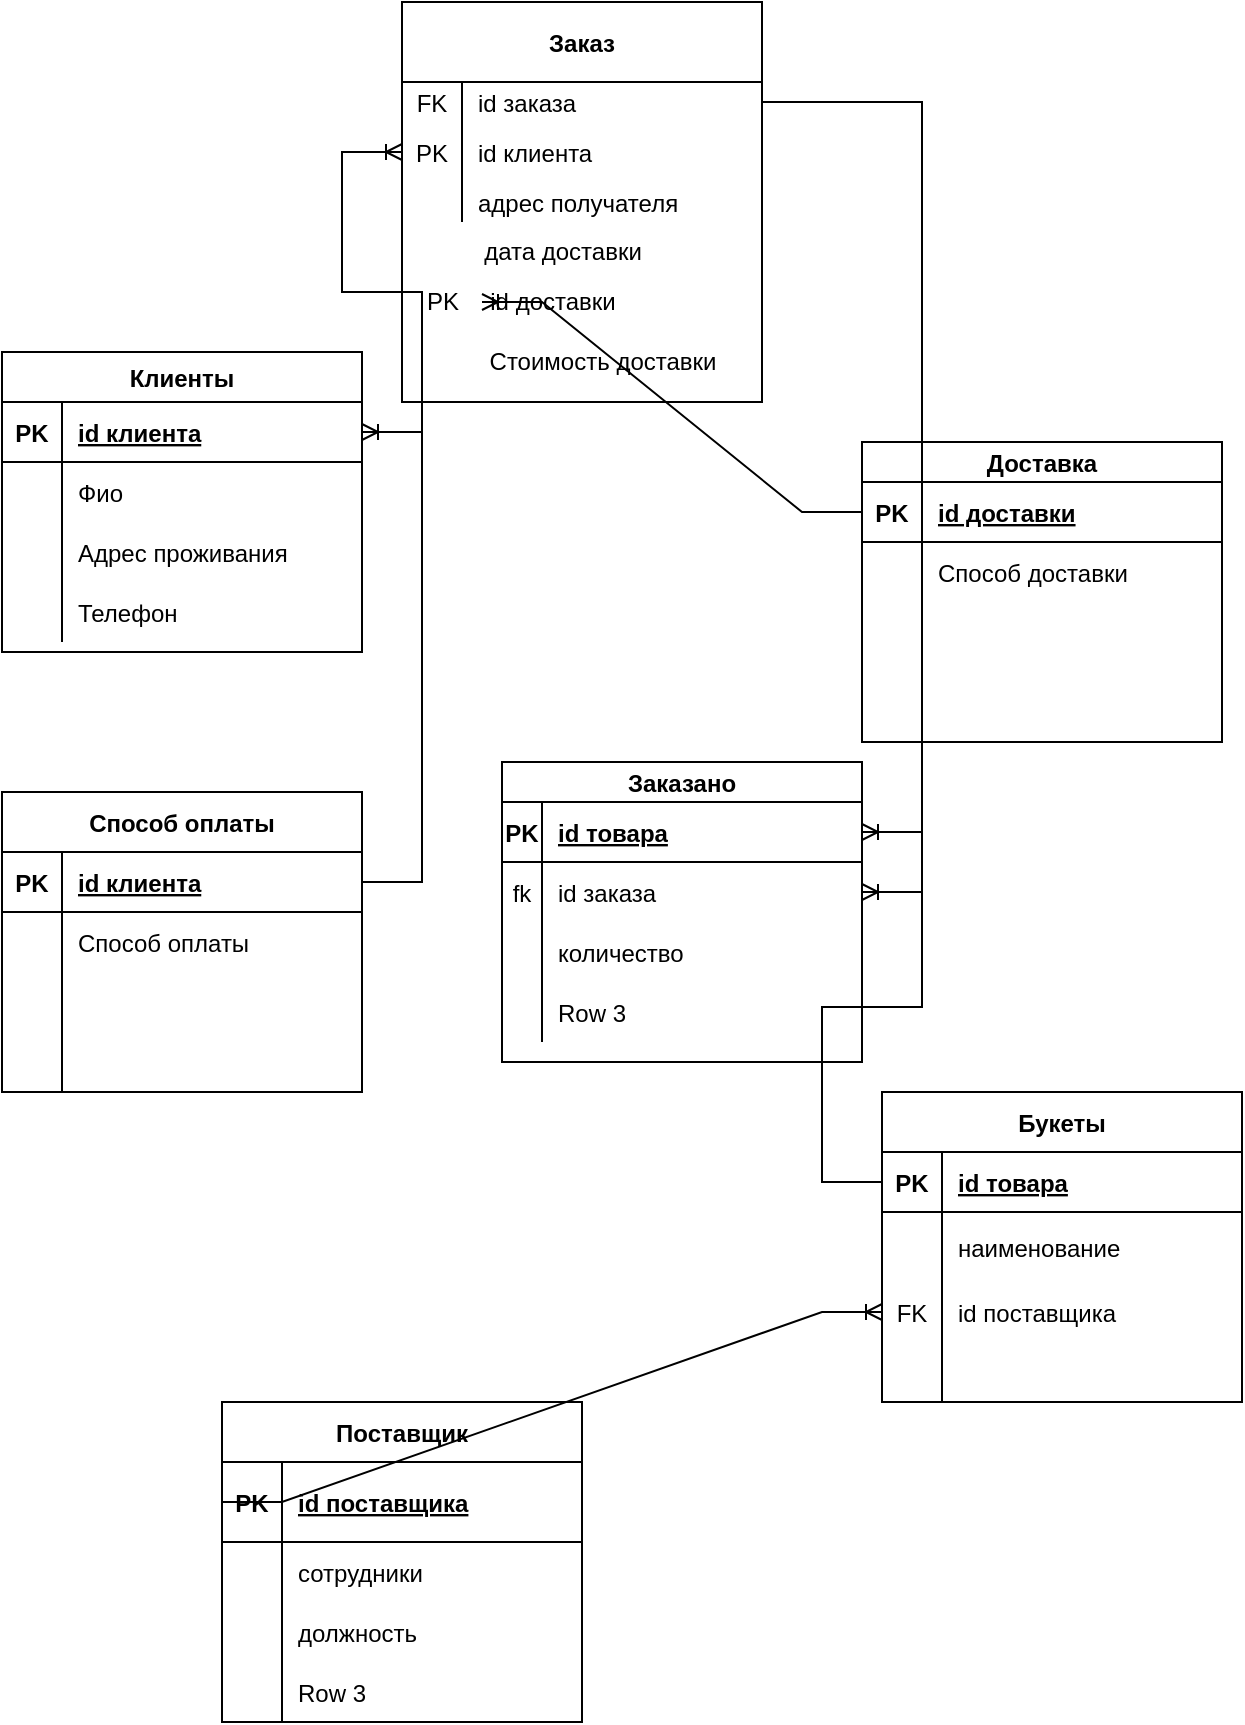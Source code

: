 <mxfile version="20.8.20" type="device"><diagram name="Страница 1" id="drDlPGiV06j4NI6AbKwo"><mxGraphModel dx="836" dy="484" grid="1" gridSize="10" guides="1" tooltips="1" connect="1" arrows="1" fold="1" page="1" pageScale="1" pageWidth="827" pageHeight="1169" math="0" shadow="0"><root><mxCell id="0"/><mxCell id="1" parent="0"/><mxCell id="HKdRThdFXOgXVKZGjs3Q-17" value="Заказ" style="shape=table;startSize=40;container=1;collapsible=1;childLayout=tableLayout;fixedRows=1;rowLines=0;fontStyle=1;align=center;resizeLast=1;" vertex="1" parent="1"><mxGeometry x="260" y="30" width="180" height="200" as="geometry"/></mxCell><mxCell id="HKdRThdFXOgXVKZGjs3Q-21" value="" style="shape=tableRow;horizontal=0;startSize=0;swimlaneHead=0;swimlaneBody=0;fillColor=none;collapsible=0;dropTarget=0;points=[[0,0.5],[1,0.5]];portConstraint=eastwest;top=0;left=0;right=0;bottom=0;" vertex="1" parent="HKdRThdFXOgXVKZGjs3Q-17"><mxGeometry y="40" width="180" height="20" as="geometry"/></mxCell><mxCell id="HKdRThdFXOgXVKZGjs3Q-22" value="FK" style="shape=partialRectangle;connectable=0;fillColor=none;top=0;left=0;bottom=0;right=0;editable=1;overflow=hidden;" vertex="1" parent="HKdRThdFXOgXVKZGjs3Q-21"><mxGeometry width="30" height="20" as="geometry"><mxRectangle width="30" height="20" as="alternateBounds"/></mxGeometry></mxCell><mxCell id="HKdRThdFXOgXVKZGjs3Q-23" value="id заказа" style="shape=partialRectangle;connectable=0;fillColor=none;top=0;left=0;bottom=0;right=0;align=left;spacingLeft=6;overflow=hidden;" vertex="1" parent="HKdRThdFXOgXVKZGjs3Q-21"><mxGeometry x="30" width="150" height="20" as="geometry"><mxRectangle width="150" height="20" as="alternateBounds"/></mxGeometry></mxCell><mxCell id="HKdRThdFXOgXVKZGjs3Q-24" value="" style="shape=tableRow;horizontal=0;startSize=0;swimlaneHead=0;swimlaneBody=0;fillColor=none;collapsible=0;dropTarget=0;points=[[0,0.5],[1,0.5]];portConstraint=eastwest;top=0;left=0;right=0;bottom=0;" vertex="1" parent="HKdRThdFXOgXVKZGjs3Q-17"><mxGeometry y="60" width="180" height="30" as="geometry"/></mxCell><mxCell id="HKdRThdFXOgXVKZGjs3Q-25" value="PK" style="shape=partialRectangle;connectable=0;fillColor=none;top=0;left=0;bottom=0;right=0;editable=1;overflow=hidden;" vertex="1" parent="HKdRThdFXOgXVKZGjs3Q-24"><mxGeometry width="30" height="30" as="geometry"><mxRectangle width="30" height="30" as="alternateBounds"/></mxGeometry></mxCell><mxCell id="HKdRThdFXOgXVKZGjs3Q-26" value="id клиента" style="shape=partialRectangle;connectable=0;fillColor=none;top=0;left=0;bottom=0;right=0;align=left;spacingLeft=6;overflow=hidden;" vertex="1" parent="HKdRThdFXOgXVKZGjs3Q-24"><mxGeometry x="30" width="150" height="30" as="geometry"><mxRectangle width="150" height="30" as="alternateBounds"/></mxGeometry></mxCell><mxCell id="HKdRThdFXOgXVKZGjs3Q-27" value="" style="shape=tableRow;horizontal=0;startSize=0;swimlaneHead=0;swimlaneBody=0;fillColor=none;collapsible=0;dropTarget=0;points=[[0,0.5],[1,0.5]];portConstraint=eastwest;top=0;left=0;right=0;bottom=0;" vertex="1" parent="HKdRThdFXOgXVKZGjs3Q-17"><mxGeometry y="90" width="180" height="20" as="geometry"/></mxCell><mxCell id="HKdRThdFXOgXVKZGjs3Q-28" value="" style="shape=partialRectangle;connectable=0;fillColor=none;top=0;left=0;bottom=0;right=0;editable=1;overflow=hidden;" vertex="1" parent="HKdRThdFXOgXVKZGjs3Q-27"><mxGeometry width="30" height="20" as="geometry"><mxRectangle width="30" height="20" as="alternateBounds"/></mxGeometry></mxCell><mxCell id="HKdRThdFXOgXVKZGjs3Q-29" value="адрес получателя" style="shape=partialRectangle;connectable=0;fillColor=none;top=0;left=0;bottom=0;right=0;align=left;spacingLeft=6;overflow=hidden;" vertex="1" parent="HKdRThdFXOgXVKZGjs3Q-27"><mxGeometry x="30" width="150" height="20" as="geometry"><mxRectangle width="150" height="20" as="alternateBounds"/></mxGeometry></mxCell><mxCell id="HKdRThdFXOgXVKZGjs3Q-59" value="дата доставки" style="text;html=1;align=center;verticalAlign=middle;resizable=0;points=[];autosize=1;strokeColor=none;fillColor=none;" vertex="1" parent="1"><mxGeometry x="290" y="140" width="100" height="30" as="geometry"/></mxCell><mxCell id="HKdRThdFXOgXVKZGjs3Q-60" value="id доставки" style="text;html=1;align=center;verticalAlign=middle;resizable=0;points=[];autosize=1;strokeColor=none;fillColor=none;" vertex="1" parent="1"><mxGeometry x="290" y="165" width="90" height="30" as="geometry"/></mxCell><mxCell id="HKdRThdFXOgXVKZGjs3Q-61" value="Стоимость доставки" style="text;html=1;align=center;verticalAlign=middle;resizable=0;points=[];autosize=1;strokeColor=none;fillColor=none;" vertex="1" parent="1"><mxGeometry x="290" y="195" width="140" height="30" as="geometry"/></mxCell><mxCell id="HKdRThdFXOgXVKZGjs3Q-62" value="Доставка" style="shape=table;startSize=20;container=1;collapsible=1;childLayout=tableLayout;fixedRows=1;rowLines=0;fontStyle=1;align=center;resizeLast=1;" vertex="1" parent="1"><mxGeometry x="490" y="250" width="180" height="150" as="geometry"/></mxCell><mxCell id="HKdRThdFXOgXVKZGjs3Q-63" value="" style="shape=tableRow;horizontal=0;startSize=0;swimlaneHead=0;swimlaneBody=0;fillColor=none;collapsible=0;dropTarget=0;points=[[0,0.5],[1,0.5]];portConstraint=eastwest;top=0;left=0;right=0;bottom=1;" vertex="1" parent="HKdRThdFXOgXVKZGjs3Q-62"><mxGeometry y="20" width="180" height="30" as="geometry"/></mxCell><mxCell id="HKdRThdFXOgXVKZGjs3Q-64" value="PK" style="shape=partialRectangle;connectable=0;fillColor=none;top=0;left=0;bottom=0;right=0;fontStyle=1;overflow=hidden;" vertex="1" parent="HKdRThdFXOgXVKZGjs3Q-63"><mxGeometry width="30" height="30" as="geometry"><mxRectangle width="30" height="30" as="alternateBounds"/></mxGeometry></mxCell><mxCell id="HKdRThdFXOgXVKZGjs3Q-65" value="id доставки" style="shape=partialRectangle;connectable=0;fillColor=none;top=0;left=0;bottom=0;right=0;align=left;spacingLeft=6;fontStyle=5;overflow=hidden;" vertex="1" parent="HKdRThdFXOgXVKZGjs3Q-63"><mxGeometry x="30" width="150" height="30" as="geometry"><mxRectangle width="150" height="30" as="alternateBounds"/></mxGeometry></mxCell><mxCell id="HKdRThdFXOgXVKZGjs3Q-66" value="" style="shape=tableRow;horizontal=0;startSize=0;swimlaneHead=0;swimlaneBody=0;fillColor=none;collapsible=0;dropTarget=0;points=[[0,0.5],[1,0.5]];portConstraint=eastwest;top=0;left=0;right=0;bottom=0;" vertex="1" parent="HKdRThdFXOgXVKZGjs3Q-62"><mxGeometry y="50" width="180" height="30" as="geometry"/></mxCell><mxCell id="HKdRThdFXOgXVKZGjs3Q-67" value="" style="shape=partialRectangle;connectable=0;fillColor=none;top=0;left=0;bottom=0;right=0;editable=1;overflow=hidden;" vertex="1" parent="HKdRThdFXOgXVKZGjs3Q-66"><mxGeometry width="30" height="30" as="geometry"><mxRectangle width="30" height="30" as="alternateBounds"/></mxGeometry></mxCell><mxCell id="HKdRThdFXOgXVKZGjs3Q-68" value="Способ доставки" style="shape=partialRectangle;connectable=0;fillColor=none;top=0;left=0;bottom=0;right=0;align=left;spacingLeft=6;overflow=hidden;" vertex="1" parent="HKdRThdFXOgXVKZGjs3Q-66"><mxGeometry x="30" width="150" height="30" as="geometry"><mxRectangle width="150" height="30" as="alternateBounds"/></mxGeometry></mxCell><mxCell id="HKdRThdFXOgXVKZGjs3Q-69" value="" style="shape=tableRow;horizontal=0;startSize=0;swimlaneHead=0;swimlaneBody=0;fillColor=none;collapsible=0;dropTarget=0;points=[[0,0.5],[1,0.5]];portConstraint=eastwest;top=0;left=0;right=0;bottom=0;" vertex="1" parent="HKdRThdFXOgXVKZGjs3Q-62"><mxGeometry y="80" width="180" height="30" as="geometry"/></mxCell><mxCell id="HKdRThdFXOgXVKZGjs3Q-70" value="" style="shape=partialRectangle;connectable=0;fillColor=none;top=0;left=0;bottom=0;right=0;editable=1;overflow=hidden;" vertex="1" parent="HKdRThdFXOgXVKZGjs3Q-69"><mxGeometry width="30" height="30" as="geometry"><mxRectangle width="30" height="30" as="alternateBounds"/></mxGeometry></mxCell><mxCell id="HKdRThdFXOgXVKZGjs3Q-71" value="" style="shape=partialRectangle;connectable=0;fillColor=none;top=0;left=0;bottom=0;right=0;align=left;spacingLeft=6;overflow=hidden;" vertex="1" parent="HKdRThdFXOgXVKZGjs3Q-69"><mxGeometry x="30" width="150" height="30" as="geometry"><mxRectangle width="150" height="30" as="alternateBounds"/></mxGeometry></mxCell><mxCell id="HKdRThdFXOgXVKZGjs3Q-72" value="" style="shape=tableRow;horizontal=0;startSize=0;swimlaneHead=0;swimlaneBody=0;fillColor=none;collapsible=0;dropTarget=0;points=[[0,0.5],[1,0.5]];portConstraint=eastwest;top=0;left=0;right=0;bottom=0;" vertex="1" parent="HKdRThdFXOgXVKZGjs3Q-62"><mxGeometry y="110" width="180" height="30" as="geometry"/></mxCell><mxCell id="HKdRThdFXOgXVKZGjs3Q-73" value="" style="shape=partialRectangle;connectable=0;fillColor=none;top=0;left=0;bottom=0;right=0;editable=1;overflow=hidden;" vertex="1" parent="HKdRThdFXOgXVKZGjs3Q-72"><mxGeometry width="30" height="30" as="geometry"><mxRectangle width="30" height="30" as="alternateBounds"/></mxGeometry></mxCell><mxCell id="HKdRThdFXOgXVKZGjs3Q-74" value="" style="shape=partialRectangle;connectable=0;fillColor=none;top=0;left=0;bottom=0;right=0;align=left;spacingLeft=6;overflow=hidden;" vertex="1" parent="HKdRThdFXOgXVKZGjs3Q-72"><mxGeometry x="30" width="150" height="30" as="geometry"><mxRectangle width="150" height="30" as="alternateBounds"/></mxGeometry></mxCell><mxCell id="HKdRThdFXOgXVKZGjs3Q-87" value="Клиенты" style="shape=table;startSize=25;container=1;collapsible=1;childLayout=tableLayout;fixedRows=1;rowLines=0;fontStyle=1;align=center;resizeLast=1;" vertex="1" parent="1"><mxGeometry x="60" y="205" width="180" height="150" as="geometry"/></mxCell><mxCell id="HKdRThdFXOgXVKZGjs3Q-88" value="" style="shape=tableRow;horizontal=0;startSize=0;swimlaneHead=0;swimlaneBody=0;fillColor=none;collapsible=0;dropTarget=0;points=[[0,0.5],[1,0.5]];portConstraint=eastwest;top=0;left=0;right=0;bottom=1;" vertex="1" parent="HKdRThdFXOgXVKZGjs3Q-87"><mxGeometry y="25" width="180" height="30" as="geometry"/></mxCell><mxCell id="HKdRThdFXOgXVKZGjs3Q-89" value="PK" style="shape=partialRectangle;connectable=0;fillColor=none;top=0;left=0;bottom=0;right=0;fontStyle=1;overflow=hidden;" vertex="1" parent="HKdRThdFXOgXVKZGjs3Q-88"><mxGeometry width="30" height="30" as="geometry"><mxRectangle width="30" height="30" as="alternateBounds"/></mxGeometry></mxCell><mxCell id="HKdRThdFXOgXVKZGjs3Q-90" value="id клиента" style="shape=partialRectangle;connectable=0;fillColor=none;top=0;left=0;bottom=0;right=0;align=left;spacingLeft=6;fontStyle=5;overflow=hidden;" vertex="1" parent="HKdRThdFXOgXVKZGjs3Q-88"><mxGeometry x="30" width="150" height="30" as="geometry"><mxRectangle width="150" height="30" as="alternateBounds"/></mxGeometry></mxCell><mxCell id="HKdRThdFXOgXVKZGjs3Q-91" value="" style="shape=tableRow;horizontal=0;startSize=0;swimlaneHead=0;swimlaneBody=0;fillColor=none;collapsible=0;dropTarget=0;points=[[0,0.5],[1,0.5]];portConstraint=eastwest;top=0;left=0;right=0;bottom=0;" vertex="1" parent="HKdRThdFXOgXVKZGjs3Q-87"><mxGeometry y="55" width="180" height="30" as="geometry"/></mxCell><mxCell id="HKdRThdFXOgXVKZGjs3Q-92" value="" style="shape=partialRectangle;connectable=0;fillColor=none;top=0;left=0;bottom=0;right=0;editable=1;overflow=hidden;" vertex="1" parent="HKdRThdFXOgXVKZGjs3Q-91"><mxGeometry width="30" height="30" as="geometry"><mxRectangle width="30" height="30" as="alternateBounds"/></mxGeometry></mxCell><mxCell id="HKdRThdFXOgXVKZGjs3Q-93" value="Фио" style="shape=partialRectangle;connectable=0;fillColor=none;top=0;left=0;bottom=0;right=0;align=left;spacingLeft=6;overflow=hidden;" vertex="1" parent="HKdRThdFXOgXVKZGjs3Q-91"><mxGeometry x="30" width="150" height="30" as="geometry"><mxRectangle width="150" height="30" as="alternateBounds"/></mxGeometry></mxCell><mxCell id="HKdRThdFXOgXVKZGjs3Q-94" value="" style="shape=tableRow;horizontal=0;startSize=0;swimlaneHead=0;swimlaneBody=0;fillColor=none;collapsible=0;dropTarget=0;points=[[0,0.5],[1,0.5]];portConstraint=eastwest;top=0;left=0;right=0;bottom=0;" vertex="1" parent="HKdRThdFXOgXVKZGjs3Q-87"><mxGeometry y="85" width="180" height="30" as="geometry"/></mxCell><mxCell id="HKdRThdFXOgXVKZGjs3Q-95" value="" style="shape=partialRectangle;connectable=0;fillColor=none;top=0;left=0;bottom=0;right=0;editable=1;overflow=hidden;" vertex="1" parent="HKdRThdFXOgXVKZGjs3Q-94"><mxGeometry width="30" height="30" as="geometry"><mxRectangle width="30" height="30" as="alternateBounds"/></mxGeometry></mxCell><mxCell id="HKdRThdFXOgXVKZGjs3Q-96" value="Адрес проживания" style="shape=partialRectangle;connectable=0;fillColor=none;top=0;left=0;bottom=0;right=0;align=left;spacingLeft=6;overflow=hidden;" vertex="1" parent="HKdRThdFXOgXVKZGjs3Q-94"><mxGeometry x="30" width="150" height="30" as="geometry"><mxRectangle width="150" height="30" as="alternateBounds"/></mxGeometry></mxCell><mxCell id="HKdRThdFXOgXVKZGjs3Q-97" value="" style="shape=tableRow;horizontal=0;startSize=0;swimlaneHead=0;swimlaneBody=0;fillColor=none;collapsible=0;dropTarget=0;points=[[0,0.5],[1,0.5]];portConstraint=eastwest;top=0;left=0;right=0;bottom=0;" vertex="1" parent="HKdRThdFXOgXVKZGjs3Q-87"><mxGeometry y="115" width="180" height="30" as="geometry"/></mxCell><mxCell id="HKdRThdFXOgXVKZGjs3Q-98" value="" style="shape=partialRectangle;connectable=0;fillColor=none;top=0;left=0;bottom=0;right=0;editable=1;overflow=hidden;" vertex="1" parent="HKdRThdFXOgXVKZGjs3Q-97"><mxGeometry width="30" height="30" as="geometry"><mxRectangle width="30" height="30" as="alternateBounds"/></mxGeometry></mxCell><mxCell id="HKdRThdFXOgXVKZGjs3Q-99" value="Телефон" style="shape=partialRectangle;connectable=0;fillColor=none;top=0;left=0;bottom=0;right=0;align=left;spacingLeft=6;overflow=hidden;" vertex="1" parent="HKdRThdFXOgXVKZGjs3Q-97"><mxGeometry x="30" width="150" height="30" as="geometry"><mxRectangle width="150" height="30" as="alternateBounds"/></mxGeometry></mxCell><mxCell id="HKdRThdFXOgXVKZGjs3Q-101" value="PK" style="text;html=1;align=center;verticalAlign=middle;resizable=0;points=[];autosize=1;strokeColor=none;fillColor=none;" vertex="1" parent="1"><mxGeometry x="260" y="165" width="40" height="30" as="geometry"/></mxCell><mxCell id="HKdRThdFXOgXVKZGjs3Q-102" value="Способ оплаты" style="shape=table;startSize=30;container=1;collapsible=1;childLayout=tableLayout;fixedRows=1;rowLines=0;fontStyle=1;align=center;resizeLast=1;" vertex="1" parent="1"><mxGeometry x="60" y="425" width="180" height="150" as="geometry"/></mxCell><mxCell id="HKdRThdFXOgXVKZGjs3Q-103" value="" style="shape=tableRow;horizontal=0;startSize=0;swimlaneHead=0;swimlaneBody=0;fillColor=none;collapsible=0;dropTarget=0;points=[[0,0.5],[1,0.5]];portConstraint=eastwest;top=0;left=0;right=0;bottom=1;" vertex="1" parent="HKdRThdFXOgXVKZGjs3Q-102"><mxGeometry y="30" width="180" height="30" as="geometry"/></mxCell><mxCell id="HKdRThdFXOgXVKZGjs3Q-104" value="PK" style="shape=partialRectangle;connectable=0;fillColor=none;top=0;left=0;bottom=0;right=0;fontStyle=1;overflow=hidden;" vertex="1" parent="HKdRThdFXOgXVKZGjs3Q-103"><mxGeometry width="30" height="30" as="geometry"><mxRectangle width="30" height="30" as="alternateBounds"/></mxGeometry></mxCell><mxCell id="HKdRThdFXOgXVKZGjs3Q-105" value="id клиента" style="shape=partialRectangle;connectable=0;fillColor=none;top=0;left=0;bottom=0;right=0;align=left;spacingLeft=6;fontStyle=5;overflow=hidden;" vertex="1" parent="HKdRThdFXOgXVKZGjs3Q-103"><mxGeometry x="30" width="150" height="30" as="geometry"><mxRectangle width="150" height="30" as="alternateBounds"/></mxGeometry></mxCell><mxCell id="HKdRThdFXOgXVKZGjs3Q-106" value="" style="shape=tableRow;horizontal=0;startSize=0;swimlaneHead=0;swimlaneBody=0;fillColor=none;collapsible=0;dropTarget=0;points=[[0,0.5],[1,0.5]];portConstraint=eastwest;top=0;left=0;right=0;bottom=0;" vertex="1" parent="HKdRThdFXOgXVKZGjs3Q-102"><mxGeometry y="60" width="180" height="30" as="geometry"/></mxCell><mxCell id="HKdRThdFXOgXVKZGjs3Q-107" value="" style="shape=partialRectangle;connectable=0;fillColor=none;top=0;left=0;bottom=0;right=0;editable=1;overflow=hidden;" vertex="1" parent="HKdRThdFXOgXVKZGjs3Q-106"><mxGeometry width="30" height="30" as="geometry"><mxRectangle width="30" height="30" as="alternateBounds"/></mxGeometry></mxCell><mxCell id="HKdRThdFXOgXVKZGjs3Q-108" value="Способ оплаты" style="shape=partialRectangle;connectable=0;fillColor=none;top=0;left=0;bottom=0;right=0;align=left;spacingLeft=6;overflow=hidden;" vertex="1" parent="HKdRThdFXOgXVKZGjs3Q-106"><mxGeometry x="30" width="150" height="30" as="geometry"><mxRectangle width="150" height="30" as="alternateBounds"/></mxGeometry></mxCell><mxCell id="HKdRThdFXOgXVKZGjs3Q-109" value="" style="shape=tableRow;horizontal=0;startSize=0;swimlaneHead=0;swimlaneBody=0;fillColor=none;collapsible=0;dropTarget=0;points=[[0,0.5],[1,0.5]];portConstraint=eastwest;top=0;left=0;right=0;bottom=0;" vertex="1" parent="HKdRThdFXOgXVKZGjs3Q-102"><mxGeometry y="90" width="180" height="30" as="geometry"/></mxCell><mxCell id="HKdRThdFXOgXVKZGjs3Q-110" value="" style="shape=partialRectangle;connectable=0;fillColor=none;top=0;left=0;bottom=0;right=0;editable=1;overflow=hidden;" vertex="1" parent="HKdRThdFXOgXVKZGjs3Q-109"><mxGeometry width="30" height="30" as="geometry"><mxRectangle width="30" height="30" as="alternateBounds"/></mxGeometry></mxCell><mxCell id="HKdRThdFXOgXVKZGjs3Q-111" value="" style="shape=partialRectangle;connectable=0;fillColor=none;top=0;left=0;bottom=0;right=0;align=left;spacingLeft=6;overflow=hidden;" vertex="1" parent="HKdRThdFXOgXVKZGjs3Q-109"><mxGeometry x="30" width="150" height="30" as="geometry"><mxRectangle width="150" height="30" as="alternateBounds"/></mxGeometry></mxCell><mxCell id="HKdRThdFXOgXVKZGjs3Q-112" value="" style="shape=tableRow;horizontal=0;startSize=0;swimlaneHead=0;swimlaneBody=0;fillColor=none;collapsible=0;dropTarget=0;points=[[0,0.5],[1,0.5]];portConstraint=eastwest;top=0;left=0;right=0;bottom=0;" vertex="1" parent="HKdRThdFXOgXVKZGjs3Q-102"><mxGeometry y="120" width="180" height="30" as="geometry"/></mxCell><mxCell id="HKdRThdFXOgXVKZGjs3Q-113" value="" style="shape=partialRectangle;connectable=0;fillColor=none;top=0;left=0;bottom=0;right=0;editable=1;overflow=hidden;" vertex="1" parent="HKdRThdFXOgXVKZGjs3Q-112"><mxGeometry width="30" height="30" as="geometry"><mxRectangle width="30" height="30" as="alternateBounds"/></mxGeometry></mxCell><mxCell id="HKdRThdFXOgXVKZGjs3Q-114" value="" style="shape=partialRectangle;connectable=0;fillColor=none;top=0;left=0;bottom=0;right=0;align=left;spacingLeft=6;overflow=hidden;" vertex="1" parent="HKdRThdFXOgXVKZGjs3Q-112"><mxGeometry x="30" width="150" height="30" as="geometry"><mxRectangle width="150" height="30" as="alternateBounds"/></mxGeometry></mxCell><mxCell id="HKdRThdFXOgXVKZGjs3Q-116" value="Букеты" style="shape=table;startSize=30;container=1;collapsible=1;childLayout=tableLayout;fixedRows=1;rowLines=0;fontStyle=1;align=center;resizeLast=1;" vertex="1" parent="1"><mxGeometry x="500" y="575" width="180" height="155" as="geometry"/></mxCell><mxCell id="HKdRThdFXOgXVKZGjs3Q-117" value="" style="shape=tableRow;horizontal=0;startSize=0;swimlaneHead=0;swimlaneBody=0;fillColor=none;collapsible=0;dropTarget=0;points=[[0,0.5],[1,0.5]];portConstraint=eastwest;top=0;left=0;right=0;bottom=1;" vertex="1" parent="HKdRThdFXOgXVKZGjs3Q-116"><mxGeometry y="30" width="180" height="30" as="geometry"/></mxCell><mxCell id="HKdRThdFXOgXVKZGjs3Q-118" value="PK" style="shape=partialRectangle;connectable=0;fillColor=none;top=0;left=0;bottom=0;right=0;fontStyle=1;overflow=hidden;" vertex="1" parent="HKdRThdFXOgXVKZGjs3Q-117"><mxGeometry width="30" height="30" as="geometry"><mxRectangle width="30" height="30" as="alternateBounds"/></mxGeometry></mxCell><mxCell id="HKdRThdFXOgXVKZGjs3Q-119" value="id товара" style="shape=partialRectangle;connectable=0;fillColor=none;top=0;left=0;bottom=0;right=0;align=left;spacingLeft=6;fontStyle=5;overflow=hidden;" vertex="1" parent="HKdRThdFXOgXVKZGjs3Q-117"><mxGeometry x="30" width="150" height="30" as="geometry"><mxRectangle width="150" height="30" as="alternateBounds"/></mxGeometry></mxCell><mxCell id="HKdRThdFXOgXVKZGjs3Q-120" value="" style="shape=tableRow;horizontal=0;startSize=0;swimlaneHead=0;swimlaneBody=0;fillColor=none;collapsible=0;dropTarget=0;points=[[0,0.5],[1,0.5]];portConstraint=eastwest;top=0;left=0;right=0;bottom=0;" vertex="1" parent="HKdRThdFXOgXVKZGjs3Q-116"><mxGeometry y="60" width="180" height="35" as="geometry"/></mxCell><mxCell id="HKdRThdFXOgXVKZGjs3Q-121" value="" style="shape=partialRectangle;connectable=0;fillColor=none;top=0;left=0;bottom=0;right=0;editable=1;overflow=hidden;" vertex="1" parent="HKdRThdFXOgXVKZGjs3Q-120"><mxGeometry width="30" height="35" as="geometry"><mxRectangle width="30" height="35" as="alternateBounds"/></mxGeometry></mxCell><mxCell id="HKdRThdFXOgXVKZGjs3Q-122" value="наименование" style="shape=partialRectangle;connectable=0;fillColor=none;top=0;left=0;bottom=0;right=0;align=left;spacingLeft=6;overflow=hidden;" vertex="1" parent="HKdRThdFXOgXVKZGjs3Q-120"><mxGeometry x="30" width="150" height="35" as="geometry"><mxRectangle width="150" height="35" as="alternateBounds"/></mxGeometry></mxCell><mxCell id="HKdRThdFXOgXVKZGjs3Q-123" value="" style="shape=tableRow;horizontal=0;startSize=0;swimlaneHead=0;swimlaneBody=0;fillColor=none;collapsible=0;dropTarget=0;points=[[0,0.5],[1,0.5]];portConstraint=eastwest;top=0;left=0;right=0;bottom=0;" vertex="1" parent="HKdRThdFXOgXVKZGjs3Q-116"><mxGeometry y="95" width="180" height="30" as="geometry"/></mxCell><mxCell id="HKdRThdFXOgXVKZGjs3Q-124" value="FK" style="shape=partialRectangle;connectable=0;fillColor=none;top=0;left=0;bottom=0;right=0;editable=1;overflow=hidden;" vertex="1" parent="HKdRThdFXOgXVKZGjs3Q-123"><mxGeometry width="30" height="30" as="geometry"><mxRectangle width="30" height="30" as="alternateBounds"/></mxGeometry></mxCell><mxCell id="HKdRThdFXOgXVKZGjs3Q-125" value="id поставщика" style="shape=partialRectangle;connectable=0;fillColor=none;top=0;left=0;bottom=0;right=0;align=left;spacingLeft=6;overflow=hidden;" vertex="1" parent="HKdRThdFXOgXVKZGjs3Q-123"><mxGeometry x="30" width="150" height="30" as="geometry"><mxRectangle width="150" height="30" as="alternateBounds"/></mxGeometry></mxCell><mxCell id="HKdRThdFXOgXVKZGjs3Q-126" value="" style="shape=tableRow;horizontal=0;startSize=0;swimlaneHead=0;swimlaneBody=0;fillColor=none;collapsible=0;dropTarget=0;points=[[0,0.5],[1,0.5]];portConstraint=eastwest;top=0;left=0;right=0;bottom=0;" vertex="1" parent="HKdRThdFXOgXVKZGjs3Q-116"><mxGeometry y="125" width="180" height="30" as="geometry"/></mxCell><mxCell id="HKdRThdFXOgXVKZGjs3Q-127" value="" style="shape=partialRectangle;connectable=0;fillColor=none;top=0;left=0;bottom=0;right=0;editable=1;overflow=hidden;" vertex="1" parent="HKdRThdFXOgXVKZGjs3Q-126"><mxGeometry width="30" height="30" as="geometry"><mxRectangle width="30" height="30" as="alternateBounds"/></mxGeometry></mxCell><mxCell id="HKdRThdFXOgXVKZGjs3Q-128" value="" style="shape=partialRectangle;connectable=0;fillColor=none;top=0;left=0;bottom=0;right=0;align=left;spacingLeft=6;overflow=hidden;" vertex="1" parent="HKdRThdFXOgXVKZGjs3Q-126"><mxGeometry x="30" width="150" height="30" as="geometry"><mxRectangle width="150" height="30" as="alternateBounds"/></mxGeometry></mxCell><mxCell id="HKdRThdFXOgXVKZGjs3Q-129" value="Заказано" style="shape=table;startSize=20;container=1;collapsible=1;childLayout=tableLayout;fixedRows=1;rowLines=0;fontStyle=1;align=center;resizeLast=1;" vertex="1" parent="1"><mxGeometry x="310" y="410" width="180" height="150" as="geometry"/></mxCell><mxCell id="HKdRThdFXOgXVKZGjs3Q-130" value="" style="shape=tableRow;horizontal=0;startSize=0;swimlaneHead=0;swimlaneBody=0;fillColor=none;collapsible=0;dropTarget=0;points=[[0,0.5],[1,0.5]];portConstraint=eastwest;top=0;left=0;right=0;bottom=1;" vertex="1" parent="HKdRThdFXOgXVKZGjs3Q-129"><mxGeometry y="20" width="180" height="30" as="geometry"/></mxCell><mxCell id="HKdRThdFXOgXVKZGjs3Q-131" value="PK" style="shape=partialRectangle;connectable=0;fillColor=none;top=0;left=0;bottom=0;right=0;fontStyle=1;overflow=hidden;" vertex="1" parent="HKdRThdFXOgXVKZGjs3Q-130"><mxGeometry width="20" height="30" as="geometry"><mxRectangle width="20" height="30" as="alternateBounds"/></mxGeometry></mxCell><mxCell id="HKdRThdFXOgXVKZGjs3Q-132" value="id товара" style="shape=partialRectangle;connectable=0;fillColor=none;top=0;left=0;bottom=0;right=0;align=left;spacingLeft=6;fontStyle=5;overflow=hidden;" vertex="1" parent="HKdRThdFXOgXVKZGjs3Q-130"><mxGeometry x="20" width="160" height="30" as="geometry"><mxRectangle width="160" height="30" as="alternateBounds"/></mxGeometry></mxCell><mxCell id="HKdRThdFXOgXVKZGjs3Q-133" value="" style="shape=tableRow;horizontal=0;startSize=0;swimlaneHead=0;swimlaneBody=0;fillColor=none;collapsible=0;dropTarget=0;points=[[0,0.5],[1,0.5]];portConstraint=eastwest;top=0;left=0;right=0;bottom=0;" vertex="1" parent="HKdRThdFXOgXVKZGjs3Q-129"><mxGeometry y="50" width="180" height="30" as="geometry"/></mxCell><mxCell id="HKdRThdFXOgXVKZGjs3Q-134" value="fk" style="shape=partialRectangle;connectable=0;fillColor=none;top=0;left=0;bottom=0;right=0;editable=1;overflow=hidden;" vertex="1" parent="HKdRThdFXOgXVKZGjs3Q-133"><mxGeometry width="20" height="30" as="geometry"><mxRectangle width="20" height="30" as="alternateBounds"/></mxGeometry></mxCell><mxCell id="HKdRThdFXOgXVKZGjs3Q-135" value="id заказа" style="shape=partialRectangle;connectable=0;fillColor=none;top=0;left=0;bottom=0;right=0;align=left;spacingLeft=6;overflow=hidden;" vertex="1" parent="HKdRThdFXOgXVKZGjs3Q-133"><mxGeometry x="20" width="160" height="30" as="geometry"><mxRectangle width="160" height="30" as="alternateBounds"/></mxGeometry></mxCell><mxCell id="HKdRThdFXOgXVKZGjs3Q-136" value="" style="shape=tableRow;horizontal=0;startSize=0;swimlaneHead=0;swimlaneBody=0;fillColor=none;collapsible=0;dropTarget=0;points=[[0,0.5],[1,0.5]];portConstraint=eastwest;top=0;left=0;right=0;bottom=0;" vertex="1" parent="HKdRThdFXOgXVKZGjs3Q-129"><mxGeometry y="80" width="180" height="30" as="geometry"/></mxCell><mxCell id="HKdRThdFXOgXVKZGjs3Q-137" value="" style="shape=partialRectangle;connectable=0;fillColor=none;top=0;left=0;bottom=0;right=0;editable=1;overflow=hidden;" vertex="1" parent="HKdRThdFXOgXVKZGjs3Q-136"><mxGeometry width="20" height="30" as="geometry"><mxRectangle width="20" height="30" as="alternateBounds"/></mxGeometry></mxCell><mxCell id="HKdRThdFXOgXVKZGjs3Q-138" value="количество" style="shape=partialRectangle;connectable=0;fillColor=none;top=0;left=0;bottom=0;right=0;align=left;spacingLeft=6;overflow=hidden;" vertex="1" parent="HKdRThdFXOgXVKZGjs3Q-136"><mxGeometry x="20" width="160" height="30" as="geometry"><mxRectangle width="160" height="30" as="alternateBounds"/></mxGeometry></mxCell><mxCell id="HKdRThdFXOgXVKZGjs3Q-139" value="" style="shape=tableRow;horizontal=0;startSize=0;swimlaneHead=0;swimlaneBody=0;fillColor=none;collapsible=0;dropTarget=0;points=[[0,0.5],[1,0.5]];portConstraint=eastwest;top=0;left=0;right=0;bottom=0;" vertex="1" parent="HKdRThdFXOgXVKZGjs3Q-129"><mxGeometry y="110" width="180" height="30" as="geometry"/></mxCell><mxCell id="HKdRThdFXOgXVKZGjs3Q-140" value="" style="shape=partialRectangle;connectable=0;fillColor=none;top=0;left=0;bottom=0;right=0;editable=1;overflow=hidden;" vertex="1" parent="HKdRThdFXOgXVKZGjs3Q-139"><mxGeometry width="20" height="30" as="geometry"><mxRectangle width="20" height="30" as="alternateBounds"/></mxGeometry></mxCell><mxCell id="HKdRThdFXOgXVKZGjs3Q-141" value="Row 3" style="shape=partialRectangle;connectable=0;fillColor=none;top=0;left=0;bottom=0;right=0;align=left;spacingLeft=6;overflow=hidden;" vertex="1" parent="HKdRThdFXOgXVKZGjs3Q-139"><mxGeometry x="20" width="160" height="30" as="geometry"><mxRectangle width="160" height="30" as="alternateBounds"/></mxGeometry></mxCell><mxCell id="HKdRThdFXOgXVKZGjs3Q-144" value="Поставщик" style="shape=table;startSize=30;container=1;collapsible=1;childLayout=tableLayout;fixedRows=1;rowLines=0;fontStyle=1;align=center;resizeLast=1;" vertex="1" parent="1"><mxGeometry x="170" y="730" width="180" height="160" as="geometry"/></mxCell><mxCell id="HKdRThdFXOgXVKZGjs3Q-145" value="" style="shape=tableRow;horizontal=0;startSize=0;swimlaneHead=0;swimlaneBody=0;fillColor=none;collapsible=0;dropTarget=0;points=[[0,0.5],[1,0.5]];portConstraint=eastwest;top=0;left=0;right=0;bottom=1;" vertex="1" parent="HKdRThdFXOgXVKZGjs3Q-144"><mxGeometry y="30" width="180" height="40" as="geometry"/></mxCell><mxCell id="HKdRThdFXOgXVKZGjs3Q-146" value="PK" style="shape=partialRectangle;connectable=0;fillColor=none;top=0;left=0;bottom=0;right=0;fontStyle=1;overflow=hidden;" vertex="1" parent="HKdRThdFXOgXVKZGjs3Q-145"><mxGeometry width="30" height="40" as="geometry"><mxRectangle width="30" height="40" as="alternateBounds"/></mxGeometry></mxCell><mxCell id="HKdRThdFXOgXVKZGjs3Q-147" value="id поставщика" style="shape=partialRectangle;connectable=0;fillColor=none;top=0;left=0;bottom=0;right=0;align=left;spacingLeft=6;fontStyle=5;overflow=hidden;" vertex="1" parent="HKdRThdFXOgXVKZGjs3Q-145"><mxGeometry x="30" width="150" height="40" as="geometry"><mxRectangle width="150" height="40" as="alternateBounds"/></mxGeometry></mxCell><mxCell id="HKdRThdFXOgXVKZGjs3Q-148" value="" style="shape=tableRow;horizontal=0;startSize=0;swimlaneHead=0;swimlaneBody=0;fillColor=none;collapsible=0;dropTarget=0;points=[[0,0.5],[1,0.5]];portConstraint=eastwest;top=0;left=0;right=0;bottom=0;" vertex="1" parent="HKdRThdFXOgXVKZGjs3Q-144"><mxGeometry y="70" width="180" height="30" as="geometry"/></mxCell><mxCell id="HKdRThdFXOgXVKZGjs3Q-149" value="" style="shape=partialRectangle;connectable=0;fillColor=none;top=0;left=0;bottom=0;right=0;editable=1;overflow=hidden;" vertex="1" parent="HKdRThdFXOgXVKZGjs3Q-148"><mxGeometry width="30" height="30" as="geometry"><mxRectangle width="30" height="30" as="alternateBounds"/></mxGeometry></mxCell><mxCell id="HKdRThdFXOgXVKZGjs3Q-150" value="сотрудники" style="shape=partialRectangle;connectable=0;fillColor=none;top=0;left=0;bottom=0;right=0;align=left;spacingLeft=6;overflow=hidden;" vertex="1" parent="HKdRThdFXOgXVKZGjs3Q-148"><mxGeometry x="30" width="150" height="30" as="geometry"><mxRectangle width="150" height="30" as="alternateBounds"/></mxGeometry></mxCell><mxCell id="HKdRThdFXOgXVKZGjs3Q-151" value="" style="shape=tableRow;horizontal=0;startSize=0;swimlaneHead=0;swimlaneBody=0;fillColor=none;collapsible=0;dropTarget=0;points=[[0,0.5],[1,0.5]];portConstraint=eastwest;top=0;left=0;right=0;bottom=0;" vertex="1" parent="HKdRThdFXOgXVKZGjs3Q-144"><mxGeometry y="100" width="180" height="30" as="geometry"/></mxCell><mxCell id="HKdRThdFXOgXVKZGjs3Q-152" value="" style="shape=partialRectangle;connectable=0;fillColor=none;top=0;left=0;bottom=0;right=0;editable=1;overflow=hidden;" vertex="1" parent="HKdRThdFXOgXVKZGjs3Q-151"><mxGeometry width="30" height="30" as="geometry"><mxRectangle width="30" height="30" as="alternateBounds"/></mxGeometry></mxCell><mxCell id="HKdRThdFXOgXVKZGjs3Q-153" value="должность" style="shape=partialRectangle;connectable=0;fillColor=none;top=0;left=0;bottom=0;right=0;align=left;spacingLeft=6;overflow=hidden;" vertex="1" parent="HKdRThdFXOgXVKZGjs3Q-151"><mxGeometry x="30" width="150" height="30" as="geometry"><mxRectangle width="150" height="30" as="alternateBounds"/></mxGeometry></mxCell><mxCell id="HKdRThdFXOgXVKZGjs3Q-154" value="" style="shape=tableRow;horizontal=0;startSize=0;swimlaneHead=0;swimlaneBody=0;fillColor=none;collapsible=0;dropTarget=0;points=[[0,0.5],[1,0.5]];portConstraint=eastwest;top=0;left=0;right=0;bottom=0;" vertex="1" parent="HKdRThdFXOgXVKZGjs3Q-144"><mxGeometry y="130" width="180" height="30" as="geometry"/></mxCell><mxCell id="HKdRThdFXOgXVKZGjs3Q-155" value="" style="shape=partialRectangle;connectable=0;fillColor=none;top=0;left=0;bottom=0;right=0;editable=1;overflow=hidden;" vertex="1" parent="HKdRThdFXOgXVKZGjs3Q-154"><mxGeometry width="30" height="30" as="geometry"><mxRectangle width="30" height="30" as="alternateBounds"/></mxGeometry></mxCell><mxCell id="HKdRThdFXOgXVKZGjs3Q-156" value="Row 3" style="shape=partialRectangle;connectable=0;fillColor=none;top=0;left=0;bottom=0;right=0;align=left;spacingLeft=6;overflow=hidden;" vertex="1" parent="HKdRThdFXOgXVKZGjs3Q-154"><mxGeometry x="30" width="150" height="30" as="geometry"><mxRectangle width="150" height="30" as="alternateBounds"/></mxGeometry></mxCell><mxCell id="HKdRThdFXOgXVKZGjs3Q-158" value="" style="edgeStyle=entityRelationEdgeStyle;fontSize=12;html=1;endArrow=ERoneToMany;rounded=0;exitX=0;exitY=0.5;exitDx=0;exitDy=0;" edge="1" parent="1" source="HKdRThdFXOgXVKZGjs3Q-117" target="HKdRThdFXOgXVKZGjs3Q-130"><mxGeometry width="100" height="100" relative="1" as="geometry"><mxPoint x="390" y="740" as="sourcePoint"/><mxPoint x="490" y="640" as="targetPoint"/></mxGeometry></mxCell><mxCell id="HKdRThdFXOgXVKZGjs3Q-159" value="" style="edgeStyle=entityRelationEdgeStyle;fontSize=12;html=1;endArrow=ERoneToMany;rounded=0;exitX=0;exitY=0.5;exitDx=0;exitDy=0;entryX=0;entryY=0.5;entryDx=0;entryDy=0;" edge="1" parent="1" source="HKdRThdFXOgXVKZGjs3Q-145" target="HKdRThdFXOgXVKZGjs3Q-123"><mxGeometry width="100" height="100" relative="1" as="geometry"><mxPoint x="90" y="770" as="sourcePoint"/><mxPoint x="190" y="670" as="targetPoint"/></mxGeometry></mxCell><mxCell id="HKdRThdFXOgXVKZGjs3Q-162" value="" style="edgeStyle=entityRelationEdgeStyle;fontSize=12;html=1;endArrow=ERoneToMany;rounded=0;" edge="1" parent="1" source="HKdRThdFXOgXVKZGjs3Q-103" target="HKdRThdFXOgXVKZGjs3Q-88"><mxGeometry width="100" height="100" relative="1" as="geometry"><mxPoint x="20" y="710" as="sourcePoint"/><mxPoint x="120" y="610" as="targetPoint"/></mxGeometry></mxCell><mxCell id="HKdRThdFXOgXVKZGjs3Q-163" value="" style="edgeStyle=entityRelationEdgeStyle;fontSize=12;html=1;endArrow=ERoneToMany;rounded=0;exitX=0;exitY=0.5;exitDx=0;exitDy=0;" edge="1" parent="1" source="HKdRThdFXOgXVKZGjs3Q-63" target="HKdRThdFXOgXVKZGjs3Q-101"><mxGeometry width="100" height="100" relative="1" as="geometry"><mxPoint x="360" y="300" as="sourcePoint"/><mxPoint x="460" y="200" as="targetPoint"/></mxGeometry></mxCell><mxCell id="HKdRThdFXOgXVKZGjs3Q-164" value="" style="edgeStyle=entityRelationEdgeStyle;fontSize=12;html=1;endArrow=ERoneToMany;rounded=0;exitX=1;exitY=0.25;exitDx=0;exitDy=0;" edge="1" parent="1" source="HKdRThdFXOgXVKZGjs3Q-17" target="HKdRThdFXOgXVKZGjs3Q-133"><mxGeometry width="100" height="100" relative="1" as="geometry"><mxPoint x="360" y="350" as="sourcePoint"/><mxPoint x="460" y="250" as="targetPoint"/></mxGeometry></mxCell><mxCell id="HKdRThdFXOgXVKZGjs3Q-165" value="" style="edgeStyle=entityRelationEdgeStyle;fontSize=12;html=1;endArrow=ERoneToMany;rounded=0;entryX=0;entryY=0.5;entryDx=0;entryDy=0;" edge="1" parent="1" source="HKdRThdFXOgXVKZGjs3Q-88" target="HKdRThdFXOgXVKZGjs3Q-24"><mxGeometry width="100" height="100" relative="1" as="geometry"><mxPoint x="320" y="390" as="sourcePoint"/><mxPoint x="420" y="290" as="targetPoint"/></mxGeometry></mxCell></root></mxGraphModel></diagram></mxfile>